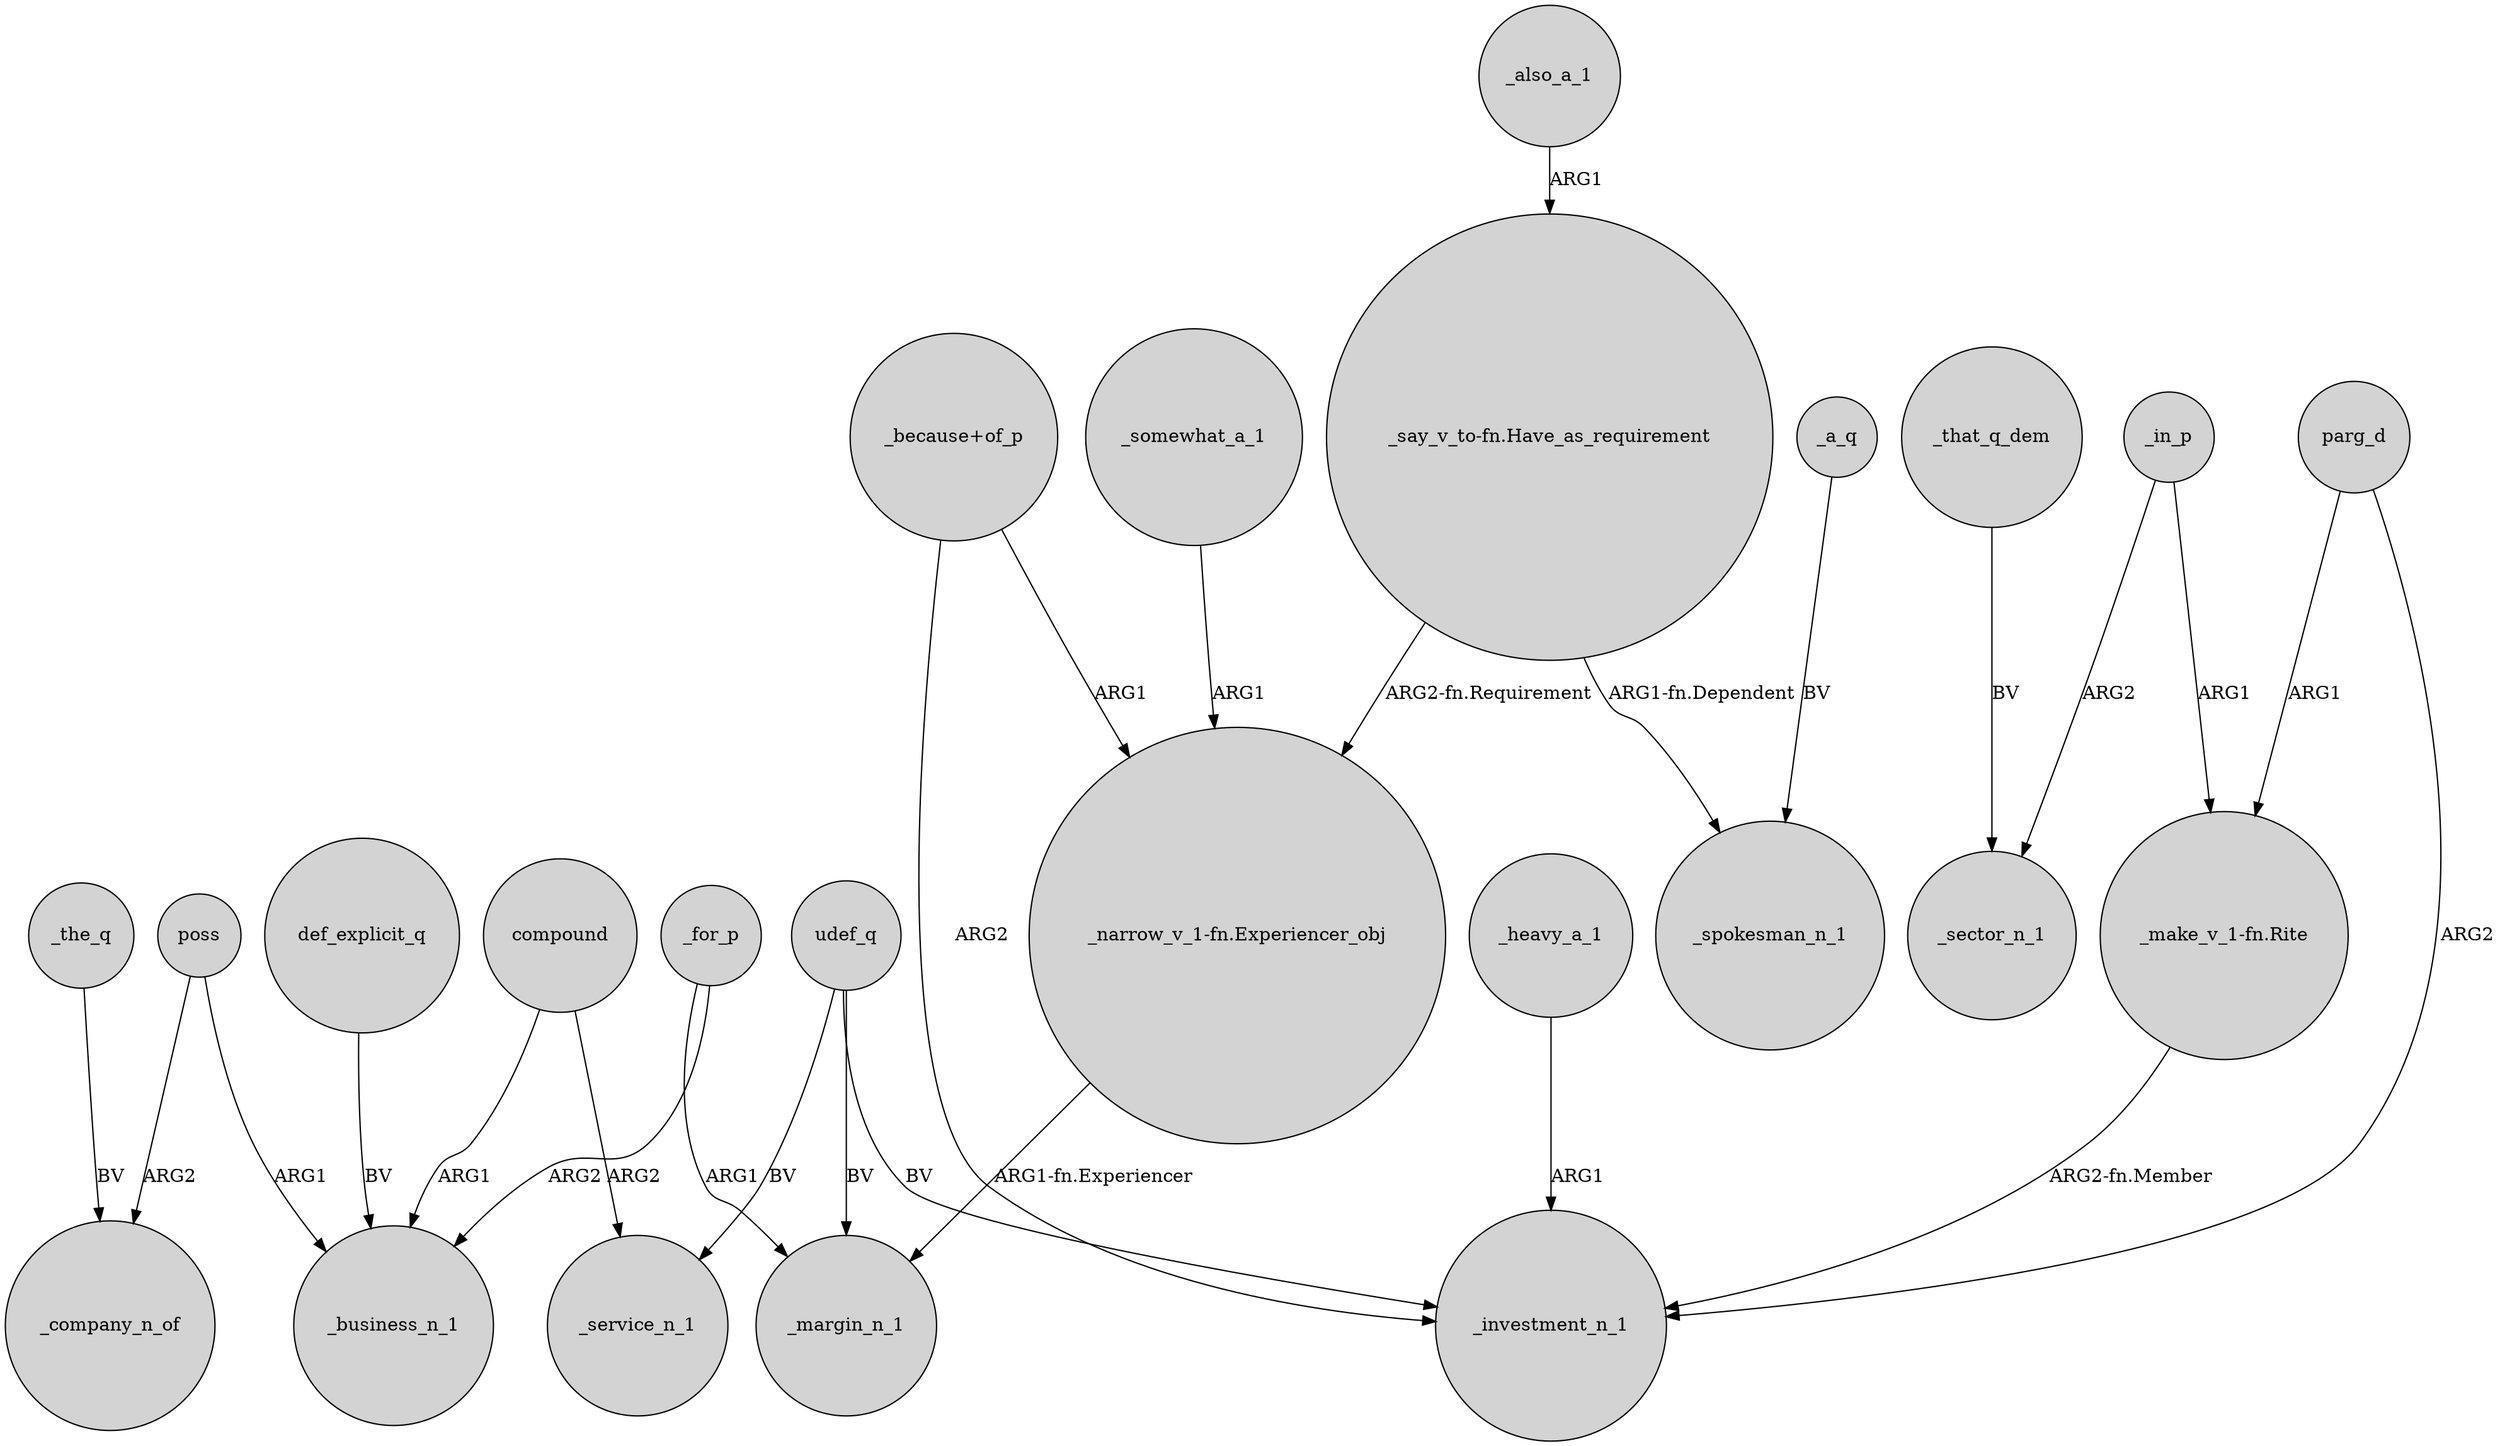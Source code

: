 digraph {
	node [shape=circle style=filled]
	def_explicit_q -> _business_n_1 [label=BV]
	udef_q -> _service_n_1 [label=BV]
	_for_p -> _business_n_1 [label=ARG2]
	poss -> _business_n_1 [label=ARG1]
	compound -> _service_n_1 [label=ARG2]
	"_say_v_to-fn.Have_as_requirement" -> "_narrow_v_1-fn.Experiencer_obj" [label="ARG2-fn.Requirement"]
	"_say_v_to-fn.Have_as_requirement" -> _spokesman_n_1 [label="ARG1-fn.Dependent"]
	udef_q -> _margin_n_1 [label=BV]
	_heavy_a_1 -> _investment_n_1 [label=ARG1]
	poss -> _company_n_of [label=ARG2]
	_in_p -> _sector_n_1 [label=ARG2]
	"_because+of_p" -> _investment_n_1 [label=ARG2]
	parg_d -> _investment_n_1 [label=ARG2]
	_for_p -> _margin_n_1 [label=ARG1]
	udef_q -> _investment_n_1 [label=BV]
	"_narrow_v_1-fn.Experiencer_obj" -> _margin_n_1 [label="ARG1-fn.Experiencer"]
	_somewhat_a_1 -> "_narrow_v_1-fn.Experiencer_obj" [label=ARG1]
	parg_d -> "_make_v_1-fn.Rite" [label=ARG1]
	"_make_v_1-fn.Rite" -> _investment_n_1 [label="ARG2-fn.Member"]
	"_because+of_p" -> "_narrow_v_1-fn.Experiencer_obj" [label=ARG1]
	compound -> _business_n_1 [label=ARG1]
	_also_a_1 -> "_say_v_to-fn.Have_as_requirement" [label=ARG1]
	_in_p -> "_make_v_1-fn.Rite" [label=ARG1]
	_the_q -> _company_n_of [label=BV]
	_that_q_dem -> _sector_n_1 [label=BV]
	_a_q -> _spokesman_n_1 [label=BV]
}
